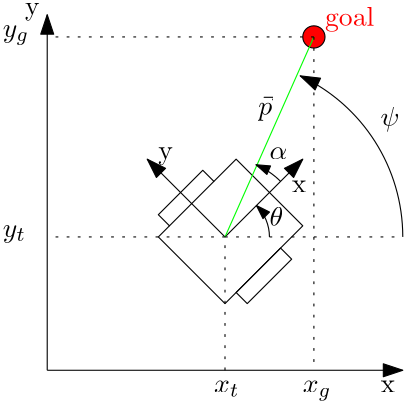 <?xml version="1.0"?>
<!DOCTYPE ipe SYSTEM "ipe.dtd">
<ipe version="70206" creator="Ipe 7.2.7">
<info created="D:20180704132751" modified="D:20180705140148"/>
<ipestyle name="basic">
<symbol name="arrow/arc(spx)">
<path stroke="sym-stroke" fill="sym-stroke" pen="sym-pen">
0 0 m
-1 0.333 l
-1 -0.333 l
h
</path>
</symbol>
<symbol name="arrow/farc(spx)">
<path stroke="sym-stroke" fill="white" pen="sym-pen">
0 0 m
-1 0.333 l
-1 -0.333 l
h
</path>
</symbol>
<symbol name="arrow/ptarc(spx)">
<path stroke="sym-stroke" fill="sym-stroke" pen="sym-pen">
0 0 m
-1 0.333 l
-0.8 0 l
-1 -0.333 l
h
</path>
</symbol>
<symbol name="arrow/fptarc(spx)">
<path stroke="sym-stroke" fill="white" pen="sym-pen">
0 0 m
-1 0.333 l
-0.8 0 l
-1 -0.333 l
h
</path>
</symbol>
<symbol name="mark/circle(sx)" transformations="translations">
<path fill="sym-stroke">
0.6 0 0 0.6 0 0 e
0.4 0 0 0.4 0 0 e
</path>
</symbol>
<symbol name="mark/disk(sx)" transformations="translations">
<path fill="sym-stroke">
0.6 0 0 0.6 0 0 e
</path>
</symbol>
<symbol name="mark/fdisk(sfx)" transformations="translations">
<group>
<path fill="sym-fill">
0.5 0 0 0.5 0 0 e
</path>
<path fill="sym-stroke" fillrule="eofill">
0.6 0 0 0.6 0 0 e
0.4 0 0 0.4 0 0 e
</path>
</group>
</symbol>
<symbol name="mark/box(sx)" transformations="translations">
<path fill="sym-stroke" fillrule="eofill">
-0.6 -0.6 m
0.6 -0.6 l
0.6 0.6 l
-0.6 0.6 l
h
-0.4 -0.4 m
0.4 -0.4 l
0.4 0.4 l
-0.4 0.4 l
h
</path>
</symbol>
<symbol name="mark/square(sx)" transformations="translations">
<path fill="sym-stroke">
-0.6 -0.6 m
0.6 -0.6 l
0.6 0.6 l
-0.6 0.6 l
h
</path>
</symbol>
<symbol name="mark/fsquare(sfx)" transformations="translations">
<group>
<path fill="sym-fill">
-0.5 -0.5 m
0.5 -0.5 l
0.5 0.5 l
-0.5 0.5 l
h
</path>
<path fill="sym-stroke" fillrule="eofill">
-0.6 -0.6 m
0.6 -0.6 l
0.6 0.6 l
-0.6 0.6 l
h
-0.4 -0.4 m
0.4 -0.4 l
0.4 0.4 l
-0.4 0.4 l
h
</path>
</group>
</symbol>
<symbol name="mark/cross(sx)" transformations="translations">
<group>
<path fill="sym-stroke">
-0.43 -0.57 m
0.57 0.43 l
0.43 0.57 l
-0.57 -0.43 l
h
</path>
<path fill="sym-stroke">
-0.43 0.57 m
0.57 -0.43 l
0.43 -0.57 l
-0.57 0.43 l
h
</path>
</group>
</symbol>
<symbol name="arrow/fnormal(spx)">
<path stroke="sym-stroke" fill="white" pen="sym-pen">
0 0 m
-1 0.333 l
-1 -0.333 l
h
</path>
</symbol>
<symbol name="arrow/pointed(spx)">
<path stroke="sym-stroke" fill="sym-stroke" pen="sym-pen">
0 0 m
-1 0.333 l
-0.8 0 l
-1 -0.333 l
h
</path>
</symbol>
<symbol name="arrow/fpointed(spx)">
<path stroke="sym-stroke" fill="white" pen="sym-pen">
0 0 m
-1 0.333 l
-0.8 0 l
-1 -0.333 l
h
</path>
</symbol>
<symbol name="arrow/linear(spx)">
<path stroke="sym-stroke" pen="sym-pen">
-1 0.333 m
0 0 l
-1 -0.333 l
</path>
</symbol>
<symbol name="arrow/fdouble(spx)">
<path stroke="sym-stroke" fill="white" pen="sym-pen">
0 0 m
-1 0.333 l
-1 -0.333 l
h
-1 0 m
-2 0.333 l
-2 -0.333 l
h
</path>
</symbol>
<symbol name="arrow/double(spx)">
<path stroke="sym-stroke" fill="sym-stroke" pen="sym-pen">
0 0 m
-1 0.333 l
-1 -0.333 l
h
-1 0 m
-2 0.333 l
-2 -0.333 l
h
</path>
</symbol>
<pen name="heavier" value="0.8"/>
<pen name="fat" value="1.2"/>
<pen name="ultrafat" value="2"/>
<symbolsize name="large" value="5"/>
<symbolsize name="small" value="2"/>
<symbolsize name="tiny" value="1.1"/>
<arrowsize name="large" value="10"/>
<arrowsize name="small" value="5"/>
<arrowsize name="tiny" value="3"/>
<color name="red" value="1 0 0"/>
<color name="green" value="0 1 0"/>
<color name="blue" value="0 0 1"/>
<color name="yellow" value="1 1 0"/>
<color name="orange" value="1 0.647 0"/>
<color name="gold" value="1 0.843 0"/>
<color name="purple" value="0.627 0.125 0.941"/>
<color name="gray" value="0.745"/>
<color name="brown" value="0.647 0.165 0.165"/>
<color name="navy" value="0 0 0.502"/>
<color name="pink" value="1 0.753 0.796"/>
<color name="seagreen" value="0.18 0.545 0.341"/>
<color name="turquoise" value="0.251 0.878 0.816"/>
<color name="violet" value="0.933 0.51 0.933"/>
<color name="darkblue" value="0 0 0.545"/>
<color name="darkcyan" value="0 0.545 0.545"/>
<color name="darkgray" value="0.663"/>
<color name="darkgreen" value="0 0.392 0"/>
<color name="darkmagenta" value="0.545 0 0.545"/>
<color name="darkorange" value="1 0.549 0"/>
<color name="darkred" value="0.545 0 0"/>
<color name="lightblue" value="0.678 0.847 0.902"/>
<color name="lightcyan" value="0.878 1 1"/>
<color name="lightgray" value="0.827"/>
<color name="lightgreen" value="0.565 0.933 0.565"/>
<color name="lightyellow" value="1 1 0.878"/>
<dashstyle name="dashed" value="[4] 0"/>
<dashstyle name="dotted" value="[1 3] 0"/>
<dashstyle name="dash dotted" value="[4 2 1 2] 0"/>
<dashstyle name="dash dot dotted" value="[4 2 1 2 1 2] 0"/>
<textsize name="large" value="\large"/>
<textsize name="Large" value="\Large"/>
<textsize name="LARGE" value="\LARGE"/>
<textsize name="huge" value="\huge"/>
<textsize name="Huge" value="\Huge"/>
<textsize name="small" value="\small"/>
<textsize name="footnote" value="\footnotesize"/>
<textsize name="tiny" value="\tiny"/>
<textstyle name="center" begin="\begin{center}" end="\end{center}"/>
<textstyle name="itemize" begin="\begin{itemize}" end="\end{itemize}"/>
<textstyle name="item" begin="\begin{itemize}\item{}" end="\end{itemize}"/>
<gridsize name="4 pts" value="4"/>
<gridsize name="8 pts (~3 mm)" value="8"/>
<gridsize name="16 pts (~6 mm)" value="16"/>
<gridsize name="32 pts (~12 mm)" value="32"/>
<gridsize name="10 pts (~3.5 mm)" value="10"/>
<gridsize name="20 pts (~7 mm)" value="20"/>
<gridsize name="14 pts (~5 mm)" value="14"/>
<gridsize name="28 pts (~10 mm)" value="28"/>
<gridsize name="56 pts (~20 mm)" value="56"/>
<anglesize name="90 deg" value="90"/>
<anglesize name="60 deg" value="60"/>
<anglesize name="45 deg" value="45"/>
<anglesize name="30 deg" value="30"/>
<anglesize name="22.5 deg" value="22.5"/>
<opacity name="10%" value="0.1"/>
<opacity name="30%" value="0.3"/>
<opacity name="50%" value="0.5"/>
<opacity name="75%" value="0.75"/>
<tiling name="falling" angle="-60" step="4" width="1"/>
<tiling name="rising" angle="30" step="4" width="1"/>
</ipestyle>
<page>
<layer name="alpha"/>
<view layers="alpha" active="alpha"/>
<path layer="alpha" stroke="black" rarrow="normal/normal">
96 768 m
96 640 l
</path>
<path stroke="black" arrow="normal/normal">
96 640 m
224 640 l
</path>
<path stroke="black" dash="dotted">
160 640 m
160 688 l
96 688 l
</path>
<path stroke="black">
148 700 m
156 708 l
152 712 l
136 696 l
140 692 l
148 700 l
</path>
<path stroke="black">
172 676 m
180 684 l
184 680 l
168 664 l
164 668 l
172 676 l
</path>
<path stroke="black">
140 692 m
136 688 l
160 664 l
188 692 l
164 716 l
156 708 l
</path>
<path stroke="black" arrow="normal/normal">
160 688 m
132 716 l
</path>
<path stroke="black" arrow="normal/normal">
160 688 m
188 716 l
</path>
<path stroke="black" fill="red">
4 0 0 4 192 760 e
</path>
<path stroke="green" fill="white">
160 688 m
192 760 l
192 760 l
192 760 l
</path>
<path stroke="black" fill="white" dash="dotted">
192 760 m
192 640 l
</path>
<path stroke="black" fill="white" dash="dotted">
192 760 m
96 760 l
</path>
<path stroke="black" arrow="normal/small">
180 708 m
28.2843 0 0 28.2843 160 688 171.142 713.997 a
</path>
<path stroke="black" arrow="normal/normal">
224 688 m
64 0 0 64 160 688 187.065 745.996 a
</path>
<path stroke="black" arrow="normal/small">
176 688 m
16 0 0 16 160 688 171.314 699.314 a
</path>
<path stroke="black" dash="dotted">
160 688 m
224 688 l
</path>
<text matrix="1 0 0 1 0 8" transformations="translations" pos="88 760" stroke="black" type="label" width="5.258" height="4.297" depth="1.93" valign="baseline">y</text>
<text matrix="1 0 0 1 -8 0" transformations="translations" pos="224 632" stroke="black" type="label" width="5.258" height="4.289" depth="0" valign="baseline">x</text>
<text matrix="1 0 0 1 -8 8" transformations="translations" pos="88 752" stroke="black" type="label" width="12.84" height="4.29" depth="2.85" valign="baseline">$y_g$
</text>
<text matrix="1 0 0 1 -4 0" transformations="translations" pos="192 632" stroke="black" type="label" width="13.65" height="4.29" depth="2.85" valign="baseline">$x_g$
</text>
<text matrix="1 0 0 1 -4 0" transformations="translations" pos="160 632" stroke="black" type="label" width="12.522" height="4.294" depth="1.49" valign="baseline">$x_t$
</text>
<text matrix="1 0 0 1 -8 0" transformations="translations" pos="88 688" stroke="black" type="label" width="8.392" height="4.297" depth="1.93" valign="baseline">$y_t$</text>
<text transformations="translations" pos="136 716" stroke="black" type="label" width="5.258" height="4.297" depth="1.93" valign="baseline">y</text>
<text matrix="1 0 0 1 -4 -4" transformations="translations" pos="188 708" stroke="black" type="label" width="5.258" height="4.289" depth="0" valign="baseline">x</text>
<text matrix="1 0 0 1 -4 0" transformations="translations" pos="180 716" stroke="black" type="label" width="9.731" height="4.289" depth="0" valign="baseline">$\alpha$
</text>
<text matrix="1 0 0 1 -4 0" transformations="translations" pos="180 692" stroke="black" type="label" width="4.954" height="6.918" depth="0" valign="baseline">$\theta$</text>
<text matrix="1 0 0 1 -4 8" transformations="translations" pos="220 720" stroke="black" type="label" width="6.847" height="6.926" depth="1.93" valign="baseline">$\psi$</text>
<text transformations="translations" pos="196 764" stroke="red" type="label" width="17.711" height="6.926" depth="1.93" valign="baseline">goal</text>
<text matrix="1 0 0 1 -4 -4" transformations="translations" pos="176 736" stroke="black" type="label" width="5.012" height="7.125" depth="1.93" valign="baseline">$\vec{p}$</text>
</page>
</ipe>
